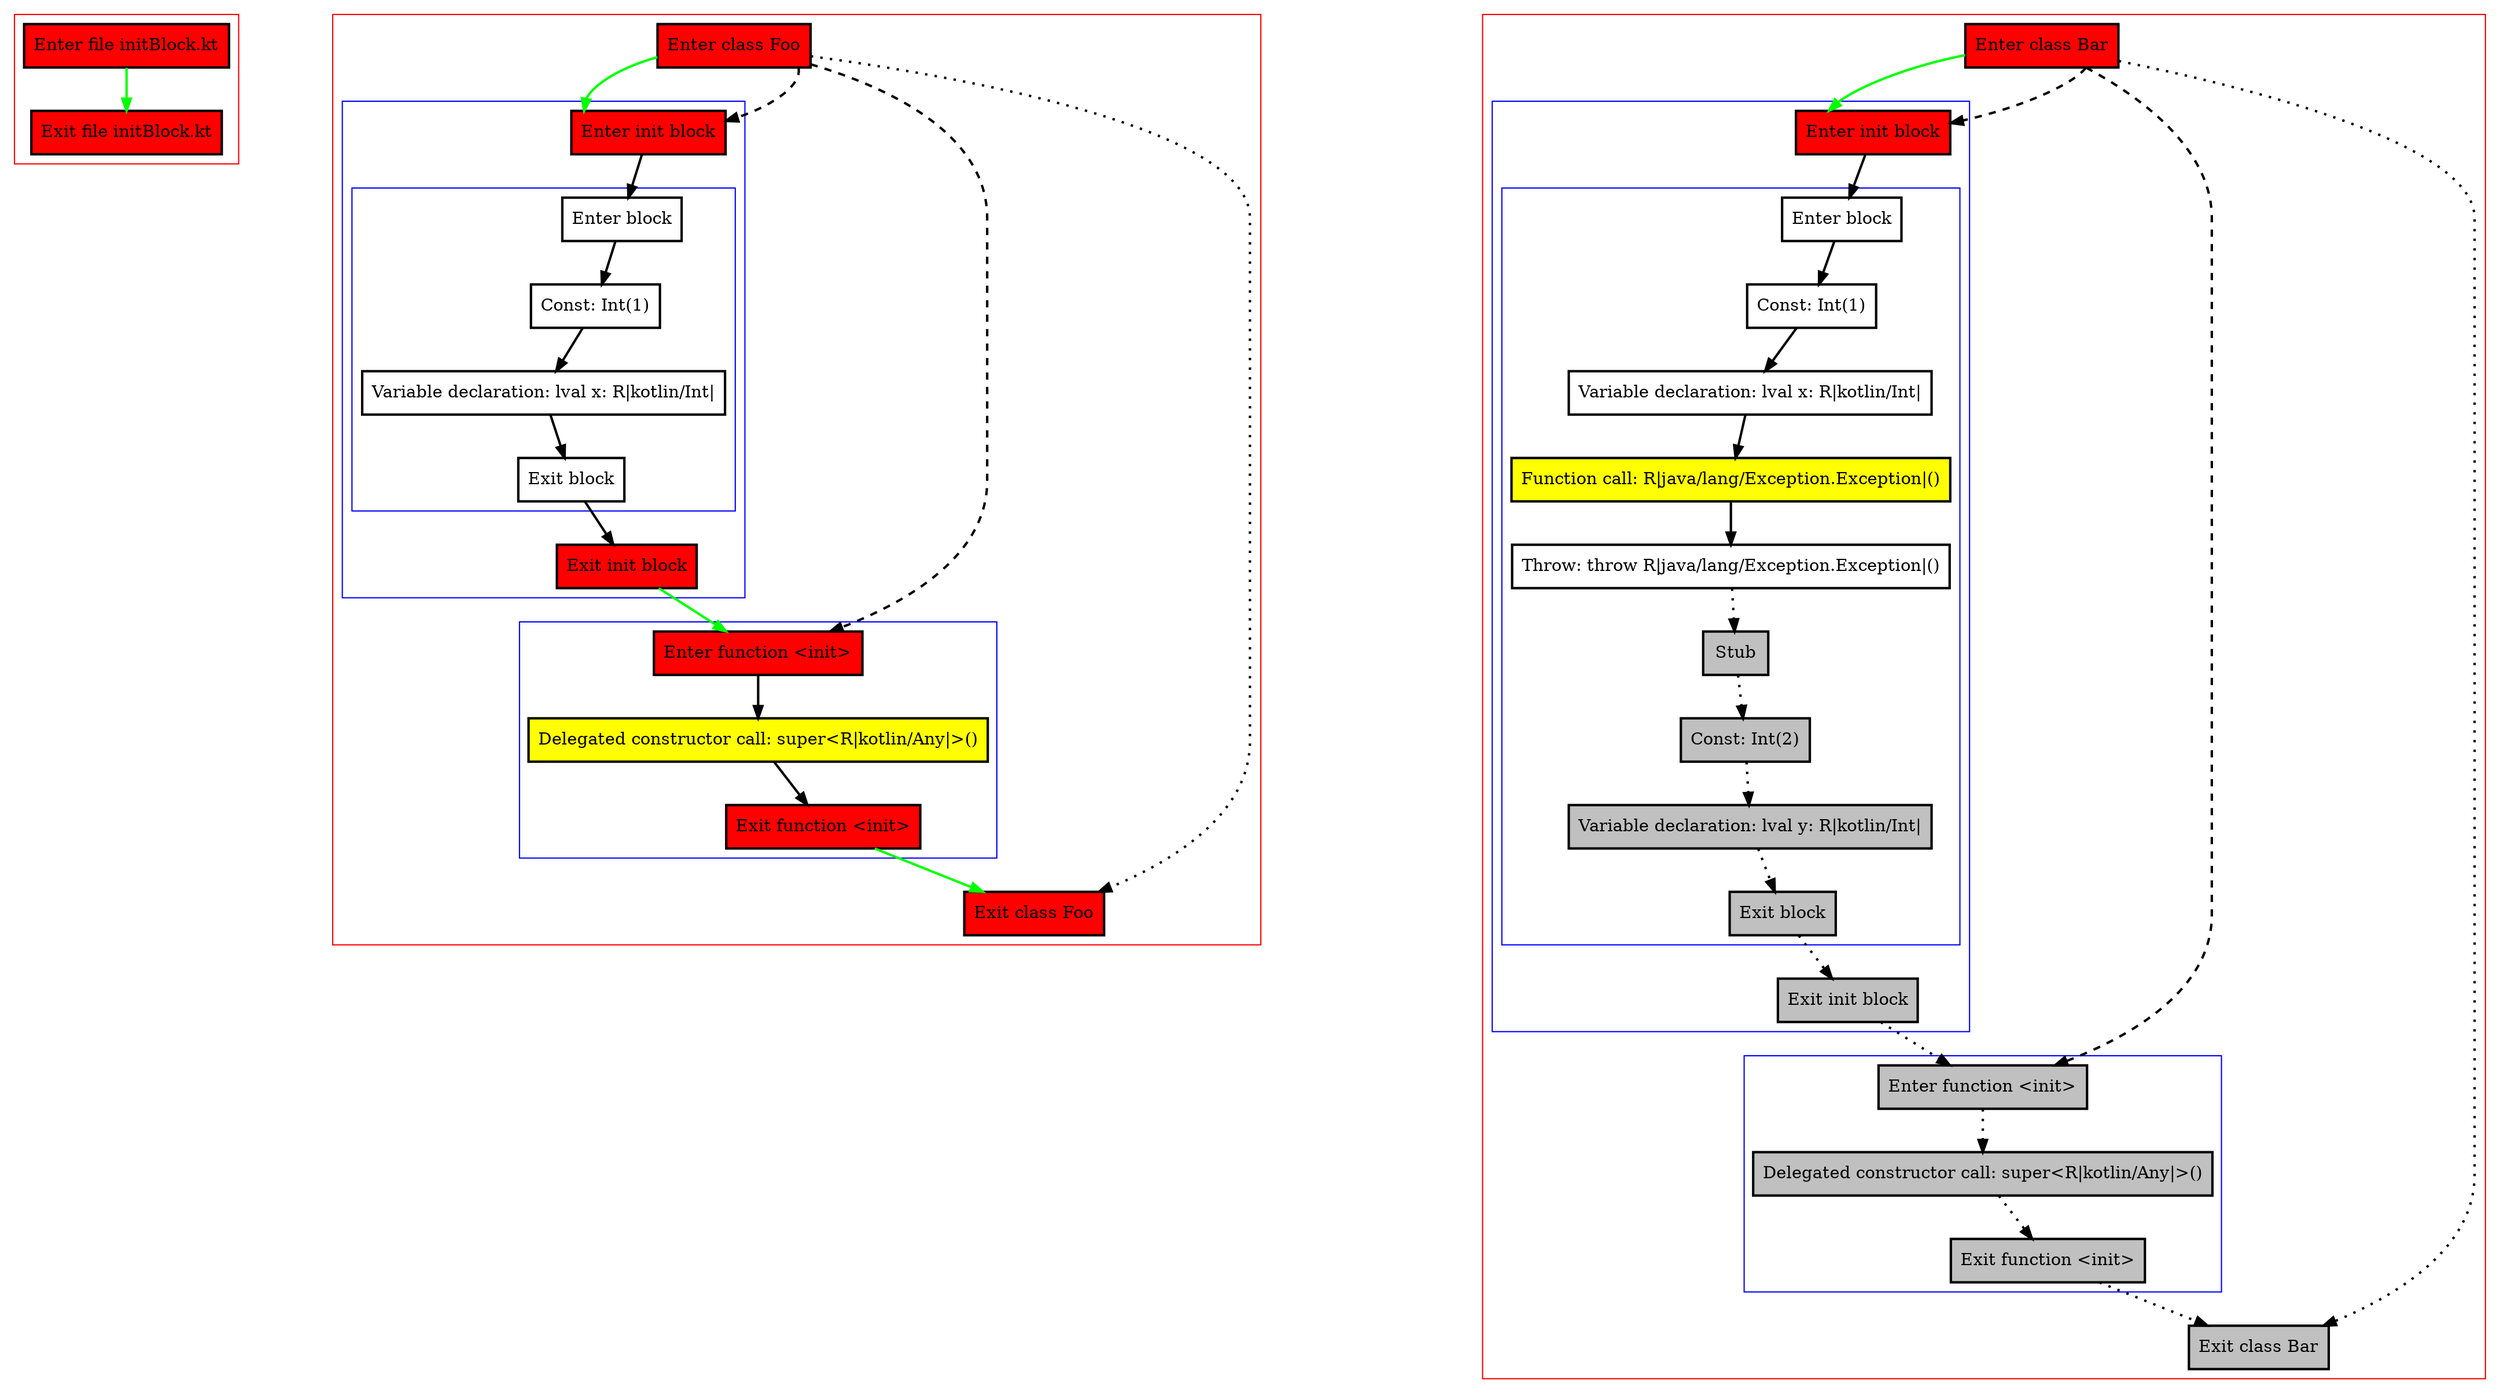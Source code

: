 digraph initBlock_kt {
    graph [nodesep=3]
    node [shape=box penwidth=2]
    edge [penwidth=2]

    subgraph cluster_0 {
        color=red
        0 [label="Enter file initBlock.kt" style="filled" fillcolor=red];
        1 [label="Exit file initBlock.kt" style="filled" fillcolor=red];
    }
    0 -> {1} [color=green];

    subgraph cluster_1 {
        color=red
        2 [label="Enter class Foo" style="filled" fillcolor=red];
        subgraph cluster_2 {
            color=blue
            3 [label="Enter init block" style="filled" fillcolor=red];
            subgraph cluster_3 {
                color=blue
                4 [label="Enter block"];
                5 [label="Const: Int(1)"];
                6 [label="Variable declaration: lval x: R|kotlin/Int|"];
                7 [label="Exit block"];
            }
            8 [label="Exit init block" style="filled" fillcolor=red];
        }
        subgraph cluster_4 {
            color=blue
            9 [label="Enter function <init>" style="filled" fillcolor=red];
            10 [label="Delegated constructor call: super<R|kotlin/Any|>()" style="filled" fillcolor=yellow];
            11 [label="Exit function <init>" style="filled" fillcolor=red];
        }
        12 [label="Exit class Foo" style="filled" fillcolor=red];
    }
    2 -> {3} [color=green];
    2 -> {12} [style=dotted];
    2 -> {3 9} [style=dashed];
    3 -> {4};
    4 -> {5};
    5 -> {6};
    6 -> {7};
    7 -> {8};
    8 -> {9} [color=green];
    9 -> {10};
    10 -> {11};
    11 -> {12} [color=green];

    subgraph cluster_5 {
        color=red
        13 [label="Enter class Bar" style="filled" fillcolor=red];
        subgraph cluster_6 {
            color=blue
            14 [label="Enter init block" style="filled" fillcolor=red];
            subgraph cluster_7 {
                color=blue
                15 [label="Enter block"];
                16 [label="Const: Int(1)"];
                17 [label="Variable declaration: lval x: R|kotlin/Int|"];
                18 [label="Function call: R|java/lang/Exception.Exception|()" style="filled" fillcolor=yellow];
                19 [label="Throw: throw R|java/lang/Exception.Exception|()"];
                20 [label="Stub" style="filled" fillcolor=gray];
                21 [label="Const: Int(2)" style="filled" fillcolor=gray];
                22 [label="Variable declaration: lval y: R|kotlin/Int|" style="filled" fillcolor=gray];
                23 [label="Exit block" style="filled" fillcolor=gray];
            }
            24 [label="Exit init block" style="filled" fillcolor=gray];
        }
        subgraph cluster_8 {
            color=blue
            25 [label="Enter function <init>" style="filled" fillcolor=gray];
            26 [label="Delegated constructor call: super<R|kotlin/Any|>()" style="filled" fillcolor=gray];
            27 [label="Exit function <init>" style="filled" fillcolor=gray];
        }
        28 [label="Exit class Bar" style="filled" fillcolor=gray];
    }
    13 -> {14} [color=green];
    13 -> {28} [style=dotted];
    13 -> {14 25} [style=dashed];
    14 -> {15};
    15 -> {16};
    16 -> {17};
    17 -> {18};
    18 -> {19};
    19 -> {20} [style=dotted];
    20 -> {21} [style=dotted];
    21 -> {22} [style=dotted];
    22 -> {23} [style=dotted];
    23 -> {24} [style=dotted];
    24 -> {25} [style=dotted];
    25 -> {26} [style=dotted];
    26 -> {27} [style=dotted];
    27 -> {28} [style=dotted];

}
